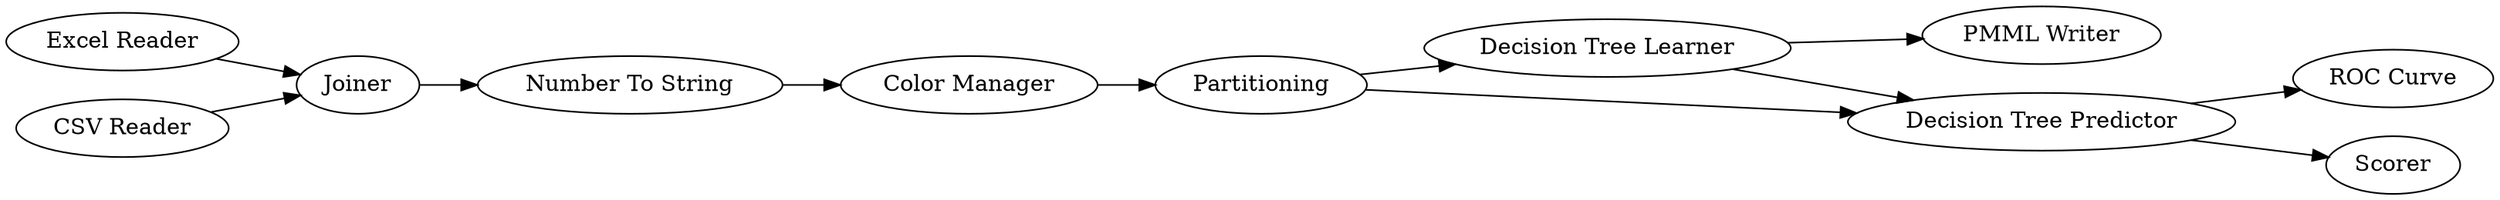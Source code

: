 digraph {
	1 [label="Excel Reader"]
	2 [label="CSV Reader"]
	3 [label=Joiner]
	4 [label="Number To String"]
	5 [label="Color Manager"]
	6 [label=Partitioning]
	7 [label="Decision Tree Learner"]
	8 [label="PMML Writer"]
	9 [label="Decision Tree Predictor"]
	10 [label="ROC Curve"]
	11 [label=Scorer]
	1 -> 3
	2 -> 3
	3 -> 4
	4 -> 5
	5 -> 6
	6 -> 7
	6 -> 9
	7 -> 8
	7 -> 9
	9 -> 10
	9 -> 11
	rankdir=LR
}
